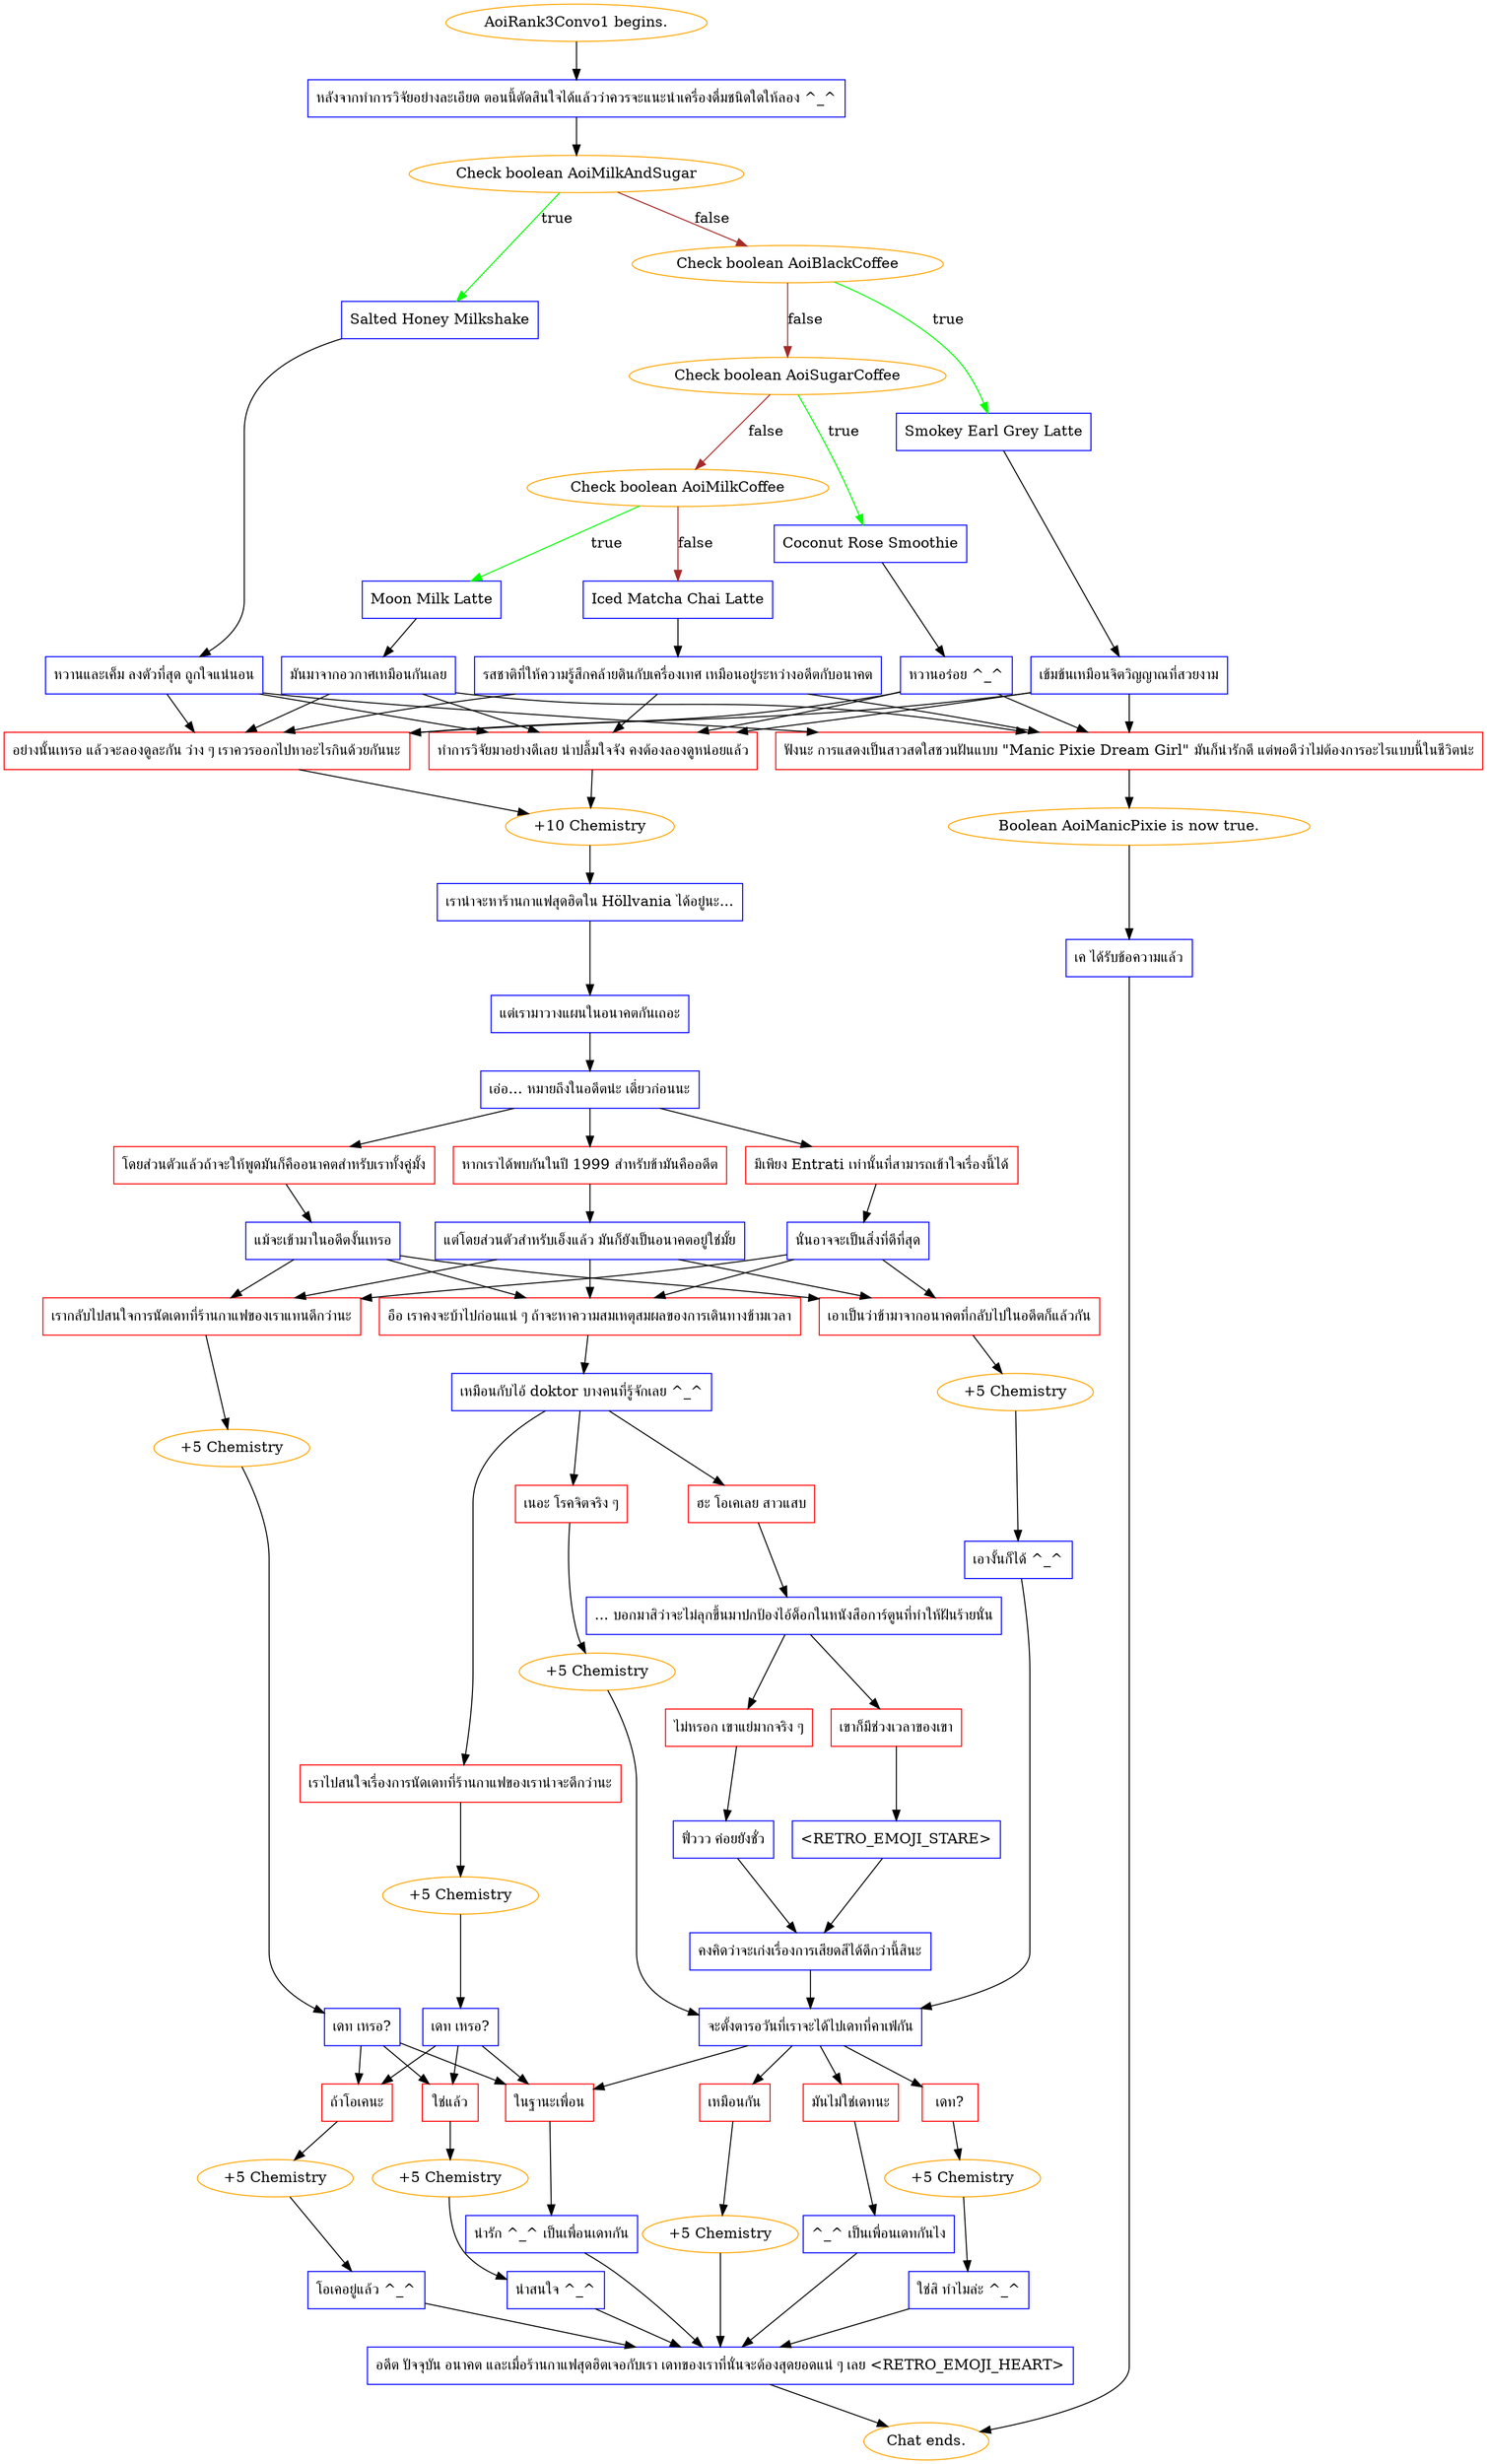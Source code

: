 digraph {
	"AoiRank3Convo1 begins." [color=orange];
		"AoiRank3Convo1 begins." -> j1673435728;
	j1673435728 [label="หลังจากทำการวิจัยอย่างละเอียด ตอนนี้ตัดสินใจได้แล้วว่าควรจะแนะนำเครื่องดื่มชนิดใดให้ลอง ^_^",shape=box,color=blue];
		j1673435728 -> j4211444181;
	j4211444181 [label="Check boolean AoiMilkAndSugar",color=orange];
		j4211444181 -> j2387773478 [label=true,color=green];
		j4211444181 -> j859293947 [label=false,color=brown];
	j2387773478 [label="Salted Honey Milkshake",shape=box,color=blue];
		j2387773478 -> j2681907832;
	j859293947 [label="Check boolean AoiBlackCoffee",color=orange];
		j859293947 -> j1931421912 [label=true,color=green];
		j859293947 -> j3369786144 [label=false,color=brown];
	j2681907832 [label="หวานและเค็ม ลงตัวที่สุด ถูกใจแน่นอน",shape=box,color=blue];
		j2681907832 -> j4052138649;
		j2681907832 -> j962896722;
		j2681907832 -> j79131090;
	j1931421912 [label="Smokey Earl Grey Latte",shape=box,color=blue];
		j1931421912 -> j2743759889;
	j3369786144 [label="Check boolean AoiSugarCoffee",color=orange];
		j3369786144 -> j3259307728 [label=true,color=green];
		j3369786144 -> j2911908045 [label=false,color=brown];
	j4052138649 [label="ทำการวิจัยมาอย่างดีเลย น่าปลื้มใจจัง คงต้องลองดูหน่อยแล้ว",shape=box,color=red];
		j4052138649 -> j2219669108;
	j962896722 [label="อย่างนั้นเหรอ แล้วจะลองดูละกัน ว่าง ๆ เราควรออกไปหาอะไรกินด้วยกันนะ",shape=box,color=red];
		j962896722 -> j2219669108;
	j79131090 [label="ฟังนะ การแสดงเป็นสาวสดใสชวนฝันแบบ \"Manic Pixie Dream Girl\" มันก็น่ารักดี แต่พอดีว่าไม่ต้องการอะไรแบบนี้ในชีวิตน่ะ",shape=box,color=red];
		j79131090 -> j3475268865;
	j2743759889 [label="เข้มข้นเหมือนจิตวิญญาณที่สวยงาม",shape=box,color=blue];
		j2743759889 -> j4052138649;
		j2743759889 -> j962896722;
		j2743759889 -> j79131090;
	j3259307728 [label="Coconut Rose Smoothie",shape=box,color=blue];
		j3259307728 -> j1643585999;
	j2911908045 [label="Check boolean AoiMilkCoffee",color=orange];
		j2911908045 -> j822627390 [label=true,color=green];
		j2911908045 -> j1520719746 [label=false,color=brown];
	j2219669108 [label="+10 Chemistry",color=orange];
		j2219669108 -> j1399420290;
	j3475268865 [label="Boolean AoiManicPixie is now true.",color=orange];
		j3475268865 -> j1461400268;
	j1643585999 [label="หวานอร่อย ^_^",shape=box,color=blue];
		j1643585999 -> j4052138649;
		j1643585999 -> j962896722;
		j1643585999 -> j79131090;
	j822627390 [label="Moon Milk Latte",shape=box,color=blue];
		j822627390 -> j172219839;
	j1520719746 [label="Iced Matcha Chai Latte",shape=box,color=blue];
		j1520719746 -> j202350987;
	j1399420290 [label="เราน่าจะหาร้านกาแฟสุดฮิตใน Höllvania ได้อยู่นะ...",shape=box,color=blue];
		j1399420290 -> j2434170721;
	j1461400268 [label="เค ได้รับข้อความแล้ว",shape=box,color=blue];
		j1461400268 -> "Chat ends.";
	j172219839 [label="มันมาจากอวกาศเหมือนกันเลย",shape=box,color=blue];
		j172219839 -> j4052138649;
		j172219839 -> j962896722;
		j172219839 -> j79131090;
	j202350987 [label="รสชาติที่ให้ความรู้สึกคล้ายดินกับเครื่องเทศ เหมือนอยู่ระหว่างอดีตกับอนาคต",shape=box,color=blue];
		j202350987 -> j4052138649;
		j202350987 -> j962896722;
		j202350987 -> j79131090;
	j2434170721 [label="แต่เรามาวางแผนในอนาคตกันเถอะ",shape=box,color=blue];
		j2434170721 -> j1183496447;
	"Chat ends." [color=orange];
	j1183496447 [label="เอ่อ... หมายถึงในอดีตน่ะ เดี๋ยวก่อนนะ",shape=box,color=blue];
		j1183496447 -> j1815481;
		j1183496447 -> j1731091527;
		j1183496447 -> j4059036628;
	j1815481 [label="หากเราได้พบกันในปี 1999 สำหรับข้ามันคืออดีต",shape=box,color=red];
		j1815481 -> j3617558456;
	j1731091527 [label="โดยส่วนตัวแล้วถ้าจะให้พูดมันก็คืออนาคตสำหรับเราทั้งคู่มั้ง",shape=box,color=red];
		j1731091527 -> j1622178430;
	j4059036628 [label="มีเพียง Entrati เท่านั้นที่สามารถเข้าใจเรื่องนี้ได้",shape=box,color=red];
		j4059036628 -> j1153324321;
	j3617558456 [label="แต่โดยส่วนตัวสำหรับเอ็งแล้ว มันก็ยังเป็นอนาคตอยู่ใช่มั้ย",shape=box,color=blue];
		j3617558456 -> j1014866799;
		j3617558456 -> j1726102108;
		j3617558456 -> j3645782134;
	j1622178430 [label="แม้จะเข้ามาในอดีตงั้นเหรอ",shape=box,color=blue];
		j1622178430 -> j1014866799;
		j1622178430 -> j1726102108;
		j1622178430 -> j3645782134;
	j1153324321 [label="นั่นอาจจะเป็นสิ่งที่ดีที่สุด",shape=box,color=blue];
		j1153324321 -> j1014866799;
		j1153324321 -> j1726102108;
		j1153324321 -> j3645782134;
	j1014866799 [label="อือ เราคงจะบ้าไปก่อนแน่ ๆ ถ้าจะหาความสมเหตุสมผลของการเดินทางข้ามเวลา",shape=box,color=red];
		j1014866799 -> j3075800261;
	j1726102108 [label="เอาเป็นว่าข้ามาจากอนาคตที่กลับไปในอดีตก็แล้วกัน",shape=box,color=red];
		j1726102108 -> j1235613956;
	j3645782134 [label="เรากลับไปสนใจการนัดเดทที่ร้านกาแฟของเราแทนดีกว่านะ",shape=box,color=red];
		j3645782134 -> j3714920016;
	j3075800261 [label="เหมือนกับไอ้ doktor บางคนที่รู้จักเลย ^_^",shape=box,color=blue];
		j3075800261 -> j679249205;
		j3075800261 -> j2128472156;
		j3075800261 -> j371093921;
	j1235613956 [label="+5 Chemistry",color=orange];
		j1235613956 -> j927030231;
	j3714920016 [label="+5 Chemistry",color=orange];
		j3714920016 -> j435083856;
	j679249205 [label="เราไปสนใจเรื่องการนัดเดทที่ร้านกาแฟของเราน่าจะดีกว่านะ",shape=box,color=red];
		j679249205 -> j3181898558;
	j2128472156 [label="ฮะ โอเคเลย สาวแสบ",shape=box,color=red];
		j2128472156 -> j931226824;
	j371093921 [label="เนอะ โรคจิตจริง ๆ",shape=box,color=red];
		j371093921 -> j2153845280;
	j927030231 [label="เอางั้นก็ได้ ^_^",shape=box,color=blue];
		j927030231 -> j4170096922;
	j435083856 [label="เดท เหรอ?",shape=box,color=blue];
		j435083856 -> j3996925467;
		j435083856 -> j1208535032;
		j435083856 -> j3717725204;
	j3181898558 [label="+5 Chemistry",color=orange];
		j3181898558 -> j3881585503;
	j931226824 [label="... บอกมาสิว่าจะไม่ลุกขึ้นมาปกป้องไอ้ด็อกในหนังสือการ์ตูนที่ทำให้ฝันร้ายนั่น",shape=box,color=blue];
		j931226824 -> j877172295;
		j931226824 -> j1720744311;
	j2153845280 [label="+5 Chemistry",color=orange];
		j2153845280 -> j4170096922;
	j4170096922 [label="จะตั้งตารอวันที่เราจะได้ไปเดทที่คาเฟ่กัน",shape=box,color=blue];
		j4170096922 -> j921385993;
		j4170096922 -> j2928606848;
		j4170096922 -> j1253812598;
		j4170096922 -> j1208535032;
	j3996925467 [label="ใช่แล้ว",shape=box,color=red];
		j3996925467 -> j2869888866;
	j1208535032 [label="ในฐานะเพื่อน",shape=box,color=red];
		j1208535032 -> j1297730638;
	j3717725204 [label="ถ้าโอเคนะ",shape=box,color=red];
		j3717725204 -> j1164687359;
	j3881585503 [label="เดท เหรอ?",shape=box,color=blue];
		j3881585503 -> j3996925467;
		j3881585503 -> j1208535032;
		j3881585503 -> j3717725204;
	j877172295 [label="เขาก็มีช่วงเวลาของเขา",shape=box,color=red];
		j877172295 -> j962841434;
	j1720744311 [label="ไม่หรอก เขาแย่มากจริง ๆ",shape=box,color=red];
		j1720744311 -> j358329545;
	j921385993 [label="เหมือนกัน",shape=box,color=red];
		j921385993 -> j991241965;
	j2928606848 [label="เดท?",shape=box,color=red];
		j2928606848 -> j1435274637;
	j1253812598 [label="มันไม่ใช่เดทนะ",shape=box,color=red];
		j1253812598 -> j2957395981;
	j2869888866 [label="+5 Chemistry",color=orange];
		j2869888866 -> j2309167420;
	j1297730638 [label="น่ารัก ^_^ เป็นเพื่อนเดทกัน",shape=box,color=blue];
		j1297730638 -> j1334344108;
	j1164687359 [label="+5 Chemistry",color=orange];
		j1164687359 -> j1087111660;
	j962841434 [label="<RETRO_EMOJI_STARE>",shape=box,color=blue];
		j962841434 -> j1859057993;
	j358329545 [label="ฟิ่ววว ค่อยยังชั่ว",shape=box,color=blue];
		j358329545 -> j1859057993;
	j991241965 [label="+5 Chemistry",color=orange];
		j991241965 -> j1334344108;
	j1435274637 [label="+5 Chemistry",color=orange];
		j1435274637 -> j1153534505;
	j2957395981 [label="^_^ เป็นเพื่อนเดทกันไง",shape=box,color=blue];
		j2957395981 -> j1334344108;
	j2309167420 [label="น่าสนใจ ^_^",shape=box,color=blue];
		j2309167420 -> j1334344108;
	j1334344108 [label="อดีต ปัจจุบัน อนาคต และเมื่อร้านกาแฟสุดฮิตเจอกับเรา เดทของเราที่นั่นจะต้องสุดยอดแน่ ๆ เลย <RETRO_EMOJI_HEART>",shape=box,color=blue];
		j1334344108 -> "Chat ends.";
	j1087111660 [label="โอเคอยู่แล้ว ^_^",shape=box,color=blue];
		j1087111660 -> j1334344108;
	j1859057993 [label="คงคิดว่าจะเก่งเรื่องการเสียดสีได้ดีกว่านี้สินะ",shape=box,color=blue];
		j1859057993 -> j4170096922;
	j1153534505 [label="ใช่สิ ทำไมล่ะ ^_^",shape=box,color=blue];
		j1153534505 -> j1334344108;
}
